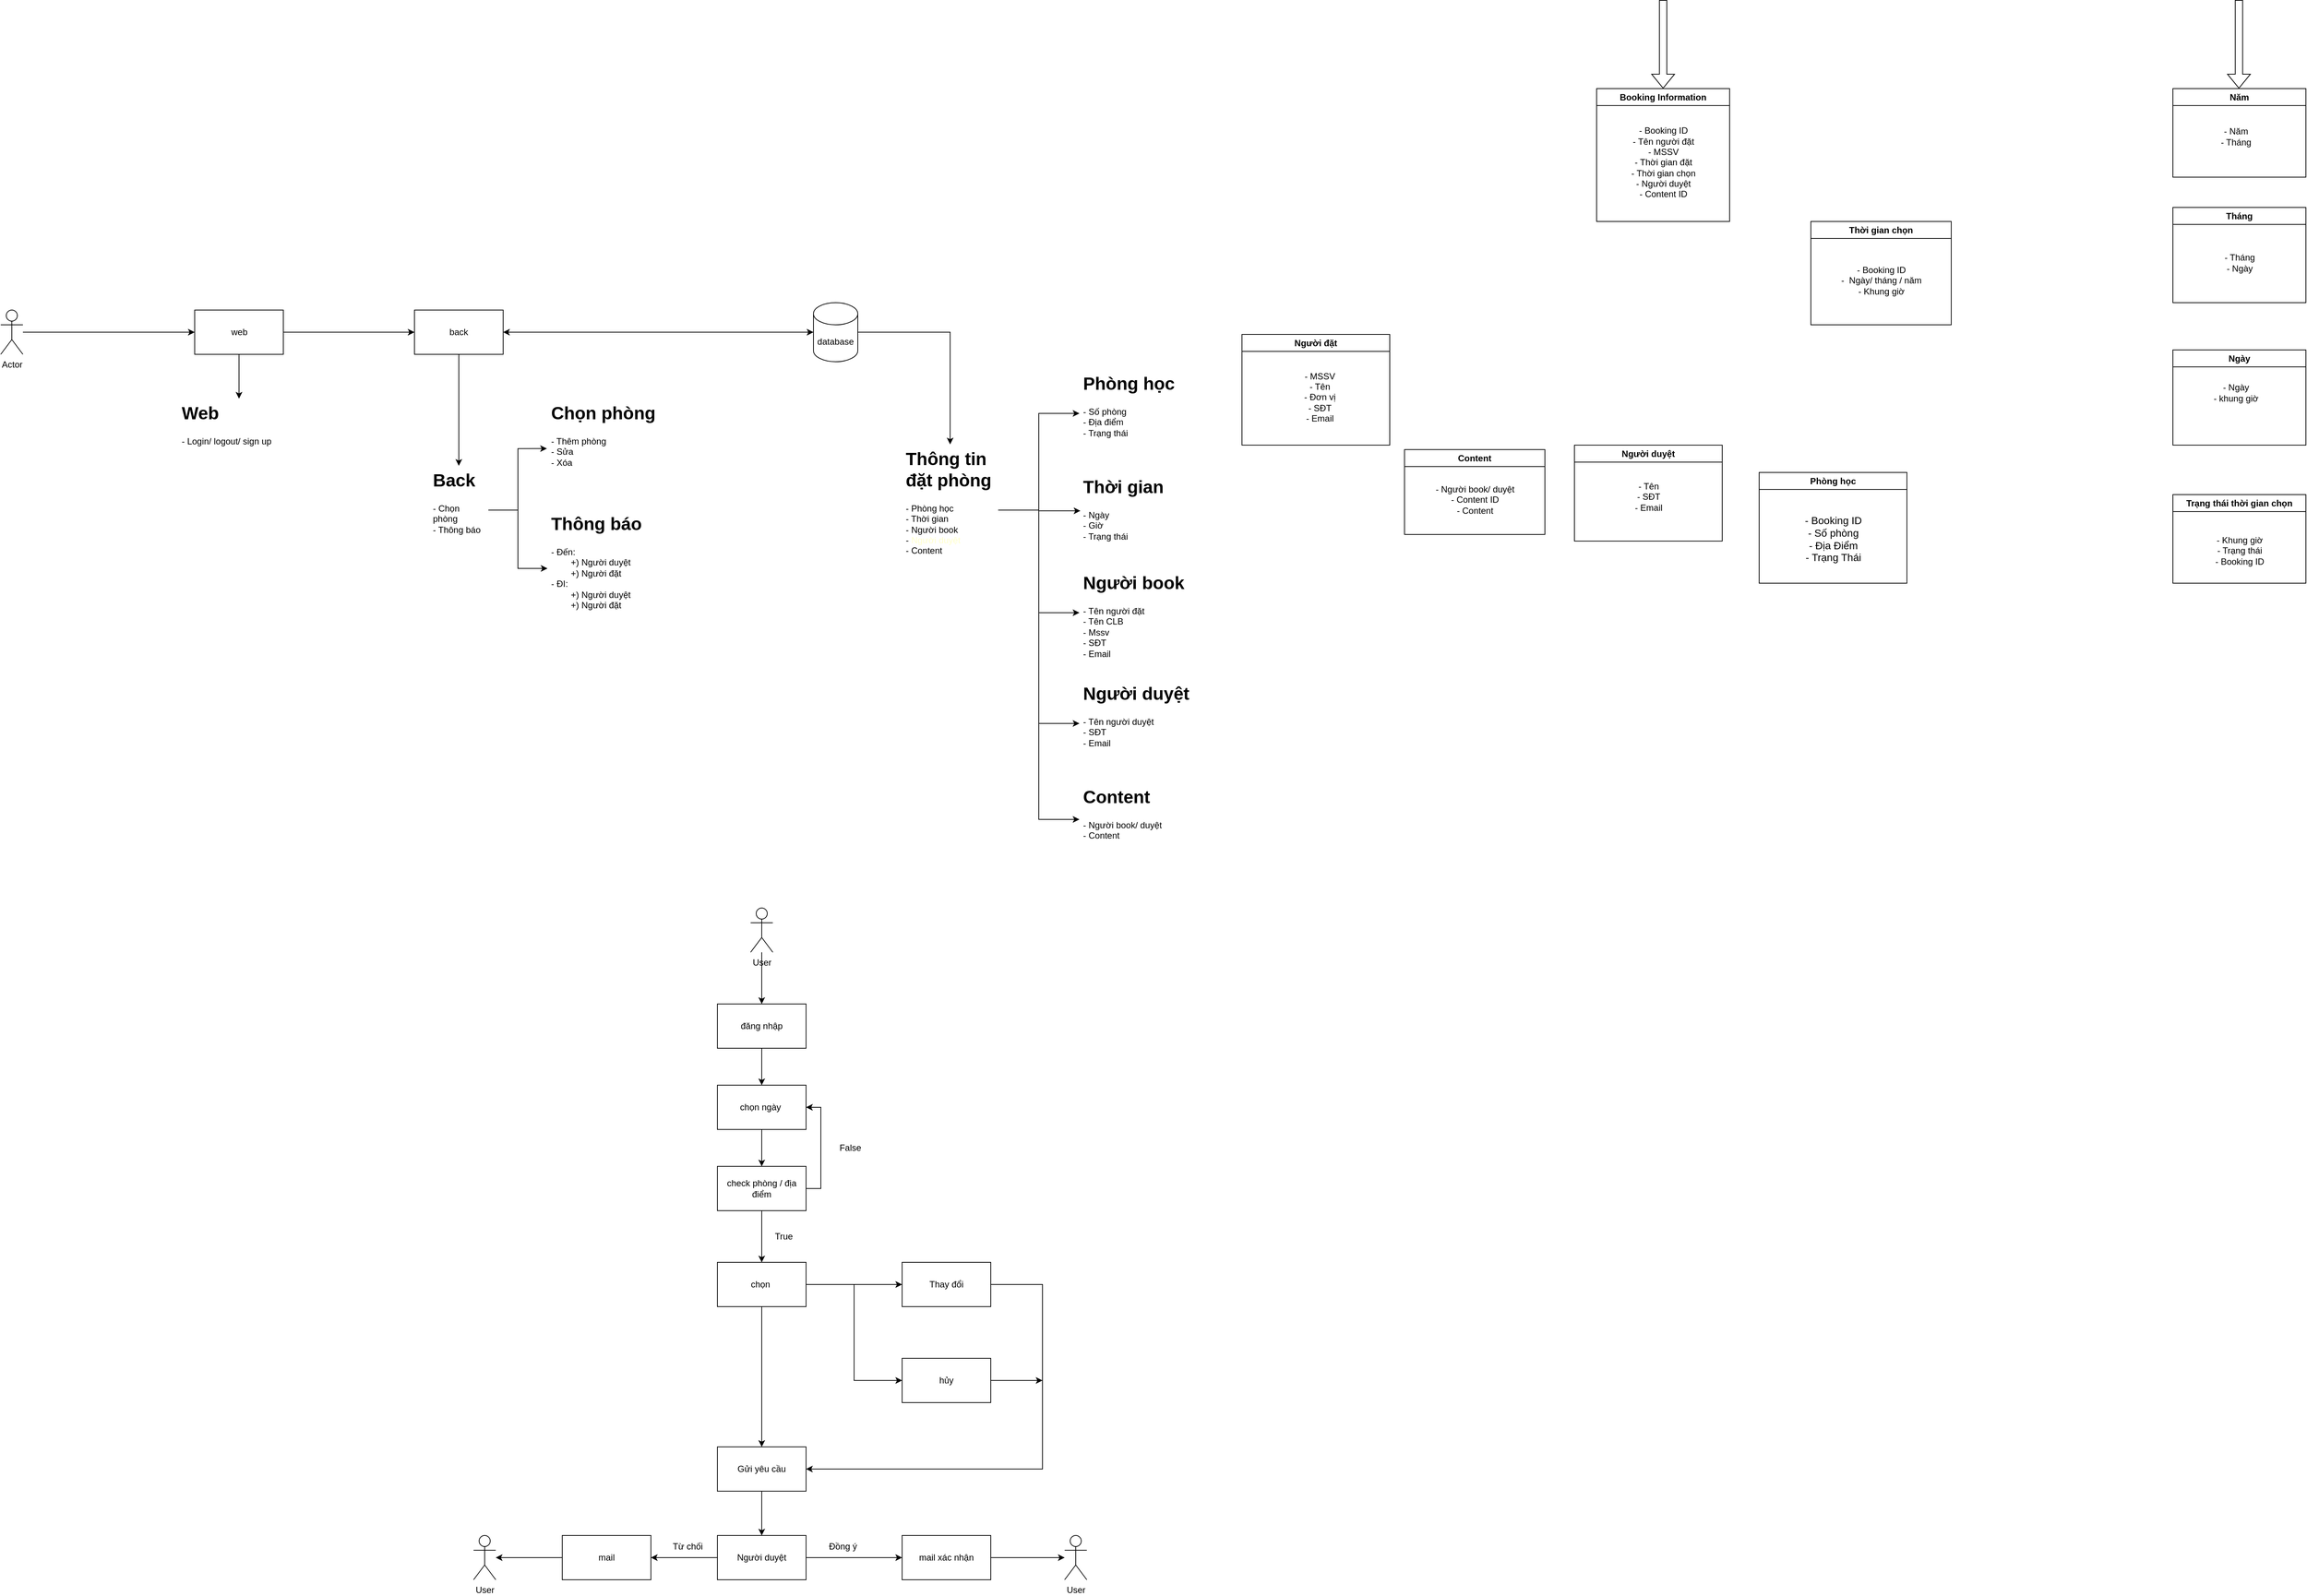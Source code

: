 <mxfile version="21.5.0" type="github">
  <diagram name="Page-1" id="0Z_fvb3zeO-kxQGzWtkH">
    <mxGraphModel dx="1293" dy="1741" grid="1" gridSize="10" guides="1" tooltips="1" connect="1" arrows="1" fold="1" page="1" pageScale="1" pageWidth="850" pageHeight="1100" math="0" shadow="0">
      <root>
        <mxCell id="0" />
        <mxCell id="1" parent="0" />
        <mxCell id="f2lSKn92w14DXW7jm6LT-5" value="" style="edgeStyle=orthogonalEdgeStyle;rounded=0;orthogonalLoop=1;jettySize=auto;html=1;" parent="1" source="f2lSKn92w14DXW7jm6LT-1" target="f2lSKn92w14DXW7jm6LT-3" edge="1">
          <mxGeometry relative="1" as="geometry" />
        </mxCell>
        <mxCell id="f2lSKn92w14DXW7jm6LT-1" value="Actor" style="shape=umlActor;verticalLabelPosition=bottom;verticalAlign=top;html=1;outlineConnect=0;" parent="1" vertex="1">
          <mxGeometry x="20" y="340" width="30" height="60" as="geometry" />
        </mxCell>
        <mxCell id="f2lSKn92w14DXW7jm6LT-7" style="edgeStyle=orthogonalEdgeStyle;rounded=0;orthogonalLoop=1;jettySize=auto;html=1;exitX=1;exitY=0.5;exitDx=0;exitDy=0;entryX=0;entryY=0.5;entryDx=0;entryDy=0;" parent="1" source="f2lSKn92w14DXW7jm6LT-3" target="f2lSKn92w14DXW7jm6LT-6" edge="1">
          <mxGeometry relative="1" as="geometry" />
        </mxCell>
        <mxCell id="f2lSKn92w14DXW7jm6LT-33" value="" style="edgeStyle=orthogonalEdgeStyle;rounded=0;orthogonalLoop=1;jettySize=auto;html=1;" parent="1" source="f2lSKn92w14DXW7jm6LT-3" target="f2lSKn92w14DXW7jm6LT-32" edge="1">
          <mxGeometry relative="1" as="geometry" />
        </mxCell>
        <mxCell id="f2lSKn92w14DXW7jm6LT-3" value="web" style="rounded=0;whiteSpace=wrap;html=1;" parent="1" vertex="1">
          <mxGeometry x="282.5" y="340" width="120" height="60" as="geometry" />
        </mxCell>
        <mxCell id="f2lSKn92w14DXW7jm6LT-29" style="edgeStyle=orthogonalEdgeStyle;rounded=0;orthogonalLoop=1;jettySize=auto;html=1;entryX=0.5;entryY=0;entryDx=0;entryDy=0;" parent="1" source="f2lSKn92w14DXW7jm6LT-6" target="f2lSKn92w14DXW7jm6LT-12" edge="1">
          <mxGeometry relative="1" as="geometry" />
        </mxCell>
        <mxCell id="f2lSKn92w14DXW7jm6LT-6" value="back" style="rounded=0;whiteSpace=wrap;html=1;" parent="1" vertex="1">
          <mxGeometry x="580" y="340" width="120" height="60" as="geometry" />
        </mxCell>
        <mxCell id="f2lSKn92w14DXW7jm6LT-19" value="" style="edgeStyle=orthogonalEdgeStyle;rounded=0;orthogonalLoop=1;jettySize=auto;html=1;" parent="1" source="f2lSKn92w14DXW7jm6LT-8" target="f2lSKn92w14DXW7jm6LT-13" edge="1">
          <mxGeometry relative="1" as="geometry" />
        </mxCell>
        <mxCell id="f2lSKn92w14DXW7jm6LT-8" value="database" style="shape=cylinder3;whiteSpace=wrap;html=1;boundedLbl=1;backgroundOutline=1;size=15;" parent="1" vertex="1">
          <mxGeometry x="1120" y="330" width="60" height="80" as="geometry" />
        </mxCell>
        <mxCell id="f2lSKn92w14DXW7jm6LT-9" value="" style="endArrow=classic;startArrow=classic;html=1;rounded=0;exitX=1;exitY=0.5;exitDx=0;exitDy=0;entryX=0;entryY=0.5;entryDx=0;entryDy=0;entryPerimeter=0;" parent="1" source="f2lSKn92w14DXW7jm6LT-6" target="f2lSKn92w14DXW7jm6LT-8" edge="1">
          <mxGeometry width="50" height="50" relative="1" as="geometry">
            <mxPoint x="550" y="390" as="sourcePoint" />
            <mxPoint x="600" y="340" as="targetPoint" />
          </mxGeometry>
        </mxCell>
        <mxCell id="f2lSKn92w14DXW7jm6LT-30" style="edgeStyle=orthogonalEdgeStyle;rounded=0;orthogonalLoop=1;jettySize=auto;html=1;entryX=-0.004;entryY=0.564;entryDx=0;entryDy=0;entryPerimeter=0;" parent="1" source="f2lSKn92w14DXW7jm6LT-12" target="f2lSKn92w14DXW7jm6LT-24" edge="1">
          <mxGeometry relative="1" as="geometry" />
        </mxCell>
        <mxCell id="f2lSKn92w14DXW7jm6LT-31" style="edgeStyle=orthogonalEdgeStyle;rounded=0;orthogonalLoop=1;jettySize=auto;html=1;entryX=0;entryY=0.5;entryDx=0;entryDy=0;" parent="1" source="f2lSKn92w14DXW7jm6LT-12" target="f2lSKn92w14DXW7jm6LT-25" edge="1">
          <mxGeometry relative="1" as="geometry" />
        </mxCell>
        <mxCell id="f2lSKn92w14DXW7jm6LT-12" value="&lt;h1&gt;Back&lt;/h1&gt;&lt;div&gt;- Chọn phòng&lt;/div&gt;&lt;div&gt;- Thông báo&lt;/div&gt;" style="text;html=1;strokeColor=none;fillColor=none;spacing=5;spacingTop=-20;whiteSpace=wrap;overflow=hidden;rounded=0;" parent="1" vertex="1">
          <mxGeometry x="600" y="551" width="80" height="120" as="geometry" />
        </mxCell>
        <mxCell id="f2lSKn92w14DXW7jm6LT-20" style="edgeStyle=orthogonalEdgeStyle;rounded=0;orthogonalLoop=1;jettySize=auto;html=1;" parent="1" source="f2lSKn92w14DXW7jm6LT-13" target="f2lSKn92w14DXW7jm6LT-14" edge="1">
          <mxGeometry relative="1" as="geometry" />
        </mxCell>
        <mxCell id="f2lSKn92w14DXW7jm6LT-21" style="edgeStyle=orthogonalEdgeStyle;rounded=0;orthogonalLoop=1;jettySize=auto;html=1;entryX=0.007;entryY=0.433;entryDx=0;entryDy=0;entryPerimeter=0;" parent="1" source="f2lSKn92w14DXW7jm6LT-13" target="f2lSKn92w14DXW7jm6LT-15" edge="1">
          <mxGeometry relative="1" as="geometry" />
        </mxCell>
        <mxCell id="f2lSKn92w14DXW7jm6LT-22" style="edgeStyle=orthogonalEdgeStyle;rounded=0;orthogonalLoop=1;jettySize=auto;html=1;" parent="1" source="f2lSKn92w14DXW7jm6LT-13" target="f2lSKn92w14DXW7jm6LT-17" edge="1">
          <mxGeometry relative="1" as="geometry" />
        </mxCell>
        <mxCell id="f2lSKn92w14DXW7jm6LT-23" style="edgeStyle=orthogonalEdgeStyle;rounded=0;orthogonalLoop=1;jettySize=auto;html=1;entryX=0;entryY=0.5;entryDx=0;entryDy=0;" parent="1" source="f2lSKn92w14DXW7jm6LT-13" target="f2lSKn92w14DXW7jm6LT-18" edge="1">
          <mxGeometry relative="1" as="geometry" />
        </mxCell>
        <mxCell id="b7pJj_MtqQxg6-V4zT9a-1" style="edgeStyle=orthogonalEdgeStyle;rounded=0;orthogonalLoop=1;jettySize=auto;html=1;entryX=0;entryY=0.5;entryDx=0;entryDy=0;" edge="1" parent="1" source="f2lSKn92w14DXW7jm6LT-13" target="f2lSKn92w14DXW7jm6LT-27">
          <mxGeometry relative="1" as="geometry" />
        </mxCell>
        <mxCell id="f2lSKn92w14DXW7jm6LT-13" value="&lt;h1&gt;Thông tin đặt phòng&lt;/h1&gt;&lt;div&gt;- Phòng học&lt;/div&gt;&lt;div&gt;- Thời gian&amp;nbsp;&lt;/div&gt;&lt;div&gt;- Người book&lt;/div&gt;&lt;div&gt;- &lt;font color=&quot;#ffffcc&quot;&gt;Người duyệt&lt;/font&gt;&lt;/div&gt;&lt;div&gt;- Content&amp;nbsp;&lt;/div&gt;" style="text;html=1;strokeColor=none;fillColor=none;spacing=5;spacingTop=-20;whiteSpace=wrap;overflow=hidden;rounded=0;" parent="1" vertex="1">
          <mxGeometry x="1240" y="522" width="130" height="178" as="geometry" />
        </mxCell>
        <mxCell id="f2lSKn92w14DXW7jm6LT-14" value="&lt;h1&gt;Phòng học&lt;/h1&gt;&lt;div&gt;- Số phòng&lt;/div&gt;&lt;div&gt;- Địa điểm&lt;/div&gt;&lt;div&gt;- Trạng thái&lt;/div&gt;&lt;div&gt;&lt;br&gt;&lt;/div&gt;" style="text;html=1;strokeColor=none;fillColor=none;spacing=5;spacingTop=-20;whiteSpace=wrap;overflow=hidden;rounded=0;" parent="1" vertex="1">
          <mxGeometry x="1480" y="420" width="190" height="120" as="geometry" />
        </mxCell>
        <mxCell id="f2lSKn92w14DXW7jm6LT-15" value="&lt;h1&gt;Thời gian&amp;nbsp;&lt;/h1&gt;&lt;div&gt;- Ngày&lt;/div&gt;&lt;div&gt;- Giờ&lt;/div&gt;&lt;div&gt;- Trạng thái&lt;/div&gt;" style="text;html=1;strokeColor=none;fillColor=none;spacing=5;spacingTop=-20;whiteSpace=wrap;overflow=hidden;rounded=0;" parent="1" vertex="1">
          <mxGeometry x="1480" y="560" width="190" height="120" as="geometry" />
        </mxCell>
        <mxCell id="f2lSKn92w14DXW7jm6LT-17" value="&lt;h1&gt;Người book&lt;/h1&gt;&lt;div&gt;- Tên người đặt&lt;/div&gt;&lt;div&gt;- Tên CLB&lt;/div&gt;&lt;div&gt;- Mssv&lt;/div&gt;&lt;div&gt;- SĐT&lt;/div&gt;&lt;div&gt;- Email&lt;/div&gt;" style="text;html=1;strokeColor=none;fillColor=none;spacing=5;spacingTop=-20;whiteSpace=wrap;overflow=hidden;rounded=0;" parent="1" vertex="1">
          <mxGeometry x="1480" y="690" width="180" height="120" as="geometry" />
        </mxCell>
        <mxCell id="f2lSKn92w14DXW7jm6LT-18" value="&lt;h1&gt;Người duyệt&lt;/h1&gt;&lt;div&gt;- Tên người duyệt&lt;/div&gt;&lt;div&gt;- SĐT&lt;/div&gt;&lt;div&gt;- Email&lt;/div&gt;" style="text;html=1;strokeColor=none;fillColor=none;spacing=5;spacingTop=-20;whiteSpace=wrap;overflow=hidden;rounded=0;" parent="1" vertex="1">
          <mxGeometry x="1480" y="840" width="190" height="120" as="geometry" />
        </mxCell>
        <mxCell id="f2lSKn92w14DXW7jm6LT-24" value="&lt;h1&gt;Chọn phòng&lt;/h1&gt;&lt;div&gt;- Thêm phòng&lt;/div&gt;&lt;div&gt;- Sửa&lt;/div&gt;&lt;div&gt;- Xóa&lt;/div&gt;" style="text;html=1;strokeColor=none;fillColor=none;spacing=5;spacingTop=-20;whiteSpace=wrap;overflow=hidden;rounded=0;" parent="1" vertex="1">
          <mxGeometry x="760" y="460" width="190" height="120" as="geometry" />
        </mxCell>
        <mxCell id="f2lSKn92w14DXW7jm6LT-25" value="&lt;h1&gt;Thông báo&lt;/h1&gt;&lt;div&gt;- Đến:&lt;/div&gt;&lt;div&gt;&lt;span style=&quot;white-space: pre;&quot;&gt;&#x9;&lt;/span&gt;+) Người duyệt&lt;br&gt;&lt;/div&gt;&lt;div&gt;&lt;span style=&quot;white-space: pre;&quot;&gt;&#x9;&lt;/span&gt;+) Người đặt&lt;br&gt;&lt;/div&gt;&lt;div&gt;- ĐI:&lt;/div&gt;&lt;div&gt;&lt;span style=&quot;white-space: pre;&quot;&gt;&#x9;&lt;/span&gt;+) Người duyệt&lt;br&gt;&lt;/div&gt;&lt;div&gt;&lt;span style=&quot;white-space: pre;&quot;&gt;&#x9;&lt;/span&gt;+) Người đặt&lt;br&gt;&lt;/div&gt;" style="text;html=1;strokeColor=none;fillColor=none;spacing=5;spacingTop=-20;whiteSpace=wrap;overflow=hidden;rounded=0;" parent="1" vertex="1">
          <mxGeometry x="760" y="610" width="190" height="160" as="geometry" />
        </mxCell>
        <mxCell id="f2lSKn92w14DXW7jm6LT-27" value="&lt;h1&gt;Content&lt;/h1&gt;&lt;div&gt;- Người book/ duyệt&lt;/div&gt;&lt;div&gt;- Content&lt;/div&gt;" style="text;html=1;strokeColor=none;fillColor=none;spacing=5;spacingTop=-20;whiteSpace=wrap;overflow=hidden;rounded=0;" parent="1" vertex="1">
          <mxGeometry x="1480" y="980" width="170" height="100" as="geometry" />
        </mxCell>
        <mxCell id="f2lSKn92w14DXW7jm6LT-32" value="&lt;h1&gt;Web&lt;/h1&gt;&lt;div&gt;- Login/ logout/ sign up&lt;/div&gt;" style="text;html=1;strokeColor=none;fillColor=none;spacing=5;spacingTop=-20;whiteSpace=wrap;overflow=hidden;rounded=0;" parent="1" vertex="1">
          <mxGeometry x="260" y="460" width="165" height="100" as="geometry" />
        </mxCell>
        <mxCell id="b7pJj_MtqQxg6-V4zT9a-17" value="" style="edgeStyle=orthogonalEdgeStyle;rounded=0;orthogonalLoop=1;jettySize=auto;html=1;" edge="1" parent="1" source="b7pJj_MtqQxg6-V4zT9a-6" target="b7pJj_MtqQxg6-V4zT9a-8">
          <mxGeometry relative="1" as="geometry" />
        </mxCell>
        <mxCell id="b7pJj_MtqQxg6-V4zT9a-6" value="User" style="shape=umlActor;verticalLabelPosition=bottom;verticalAlign=top;html=1;outlineConnect=0;" vertex="1" parent="1">
          <mxGeometry x="1035" y="1150" width="30" height="60" as="geometry" />
        </mxCell>
        <mxCell id="b7pJj_MtqQxg6-V4zT9a-18" value="" style="edgeStyle=orthogonalEdgeStyle;rounded=0;orthogonalLoop=1;jettySize=auto;html=1;" edge="1" parent="1" source="b7pJj_MtqQxg6-V4zT9a-8" target="b7pJj_MtqQxg6-V4zT9a-9">
          <mxGeometry relative="1" as="geometry" />
        </mxCell>
        <mxCell id="b7pJj_MtqQxg6-V4zT9a-8" value="đăng nhập" style="rounded=0;whiteSpace=wrap;html=1;" vertex="1" parent="1">
          <mxGeometry x="990" y="1280" width="120" height="60" as="geometry" />
        </mxCell>
        <mxCell id="b7pJj_MtqQxg6-V4zT9a-19" value="" style="edgeStyle=orthogonalEdgeStyle;rounded=0;orthogonalLoop=1;jettySize=auto;html=1;" edge="1" parent="1" source="b7pJj_MtqQxg6-V4zT9a-9" target="b7pJj_MtqQxg6-V4zT9a-10">
          <mxGeometry relative="1" as="geometry" />
        </mxCell>
        <mxCell id="b7pJj_MtqQxg6-V4zT9a-9" value="chọn ngày&amp;nbsp;" style="rounded=0;whiteSpace=wrap;html=1;" vertex="1" parent="1">
          <mxGeometry x="990" y="1390" width="120" height="60" as="geometry" />
        </mxCell>
        <mxCell id="b7pJj_MtqQxg6-V4zT9a-20" style="edgeStyle=orthogonalEdgeStyle;rounded=0;orthogonalLoop=1;jettySize=auto;html=1;entryX=1;entryY=0.5;entryDx=0;entryDy=0;" edge="1" parent="1" source="b7pJj_MtqQxg6-V4zT9a-10" target="b7pJj_MtqQxg6-V4zT9a-9">
          <mxGeometry relative="1" as="geometry">
            <Array as="points">
              <mxPoint x="1130" y="1530" />
              <mxPoint x="1130" y="1420" />
            </Array>
          </mxGeometry>
        </mxCell>
        <mxCell id="b7pJj_MtqQxg6-V4zT9a-21" value="" style="edgeStyle=orthogonalEdgeStyle;rounded=0;orthogonalLoop=1;jettySize=auto;html=1;" edge="1" parent="1" source="b7pJj_MtqQxg6-V4zT9a-10" target="b7pJj_MtqQxg6-V4zT9a-11">
          <mxGeometry relative="1" as="geometry" />
        </mxCell>
        <mxCell id="b7pJj_MtqQxg6-V4zT9a-10" value="check phòng / địa điểm" style="rounded=0;whiteSpace=wrap;html=1;" vertex="1" parent="1">
          <mxGeometry x="990" y="1500" width="120" height="60" as="geometry" />
        </mxCell>
        <mxCell id="b7pJj_MtqQxg6-V4zT9a-24" style="edgeStyle=orthogonalEdgeStyle;rounded=0;orthogonalLoop=1;jettySize=auto;html=1;entryX=0.5;entryY=0;entryDx=0;entryDy=0;" edge="1" parent="1" source="b7pJj_MtqQxg6-V4zT9a-11" target="b7pJj_MtqQxg6-V4zT9a-13">
          <mxGeometry relative="1" as="geometry" />
        </mxCell>
        <mxCell id="b7pJj_MtqQxg6-V4zT9a-25" style="edgeStyle=orthogonalEdgeStyle;rounded=0;orthogonalLoop=1;jettySize=auto;html=1;entryX=0;entryY=0.5;entryDx=0;entryDy=0;" edge="1" parent="1" source="b7pJj_MtqQxg6-V4zT9a-11" target="b7pJj_MtqQxg6-V4zT9a-16">
          <mxGeometry relative="1" as="geometry" />
        </mxCell>
        <mxCell id="b7pJj_MtqQxg6-V4zT9a-26" style="edgeStyle=orthogonalEdgeStyle;rounded=0;orthogonalLoop=1;jettySize=auto;html=1;entryX=0;entryY=0.5;entryDx=0;entryDy=0;" edge="1" parent="1" source="b7pJj_MtqQxg6-V4zT9a-11" target="b7pJj_MtqQxg6-V4zT9a-15">
          <mxGeometry relative="1" as="geometry" />
        </mxCell>
        <mxCell id="b7pJj_MtqQxg6-V4zT9a-11" value="chọn&amp;nbsp;" style="rounded=0;whiteSpace=wrap;html=1;" vertex="1" parent="1">
          <mxGeometry x="990" y="1630" width="120" height="60" as="geometry" />
        </mxCell>
        <mxCell id="b7pJj_MtqQxg6-V4zT9a-31" value="" style="edgeStyle=orthogonalEdgeStyle;rounded=0;orthogonalLoop=1;jettySize=auto;html=1;" edge="1" parent="1" source="b7pJj_MtqQxg6-V4zT9a-13" target="b7pJj_MtqQxg6-V4zT9a-30">
          <mxGeometry relative="1" as="geometry" />
        </mxCell>
        <mxCell id="b7pJj_MtqQxg6-V4zT9a-13" value="Gửi yêu cầu" style="rounded=0;whiteSpace=wrap;html=1;" vertex="1" parent="1">
          <mxGeometry x="990" y="1880" width="120" height="60" as="geometry" />
        </mxCell>
        <mxCell id="b7pJj_MtqQxg6-V4zT9a-29" style="edgeStyle=orthogonalEdgeStyle;rounded=0;orthogonalLoop=1;jettySize=auto;html=1;" edge="1" parent="1" source="b7pJj_MtqQxg6-V4zT9a-15">
          <mxGeometry relative="1" as="geometry">
            <mxPoint x="1430" y="1790" as="targetPoint" />
          </mxGeometry>
        </mxCell>
        <mxCell id="b7pJj_MtqQxg6-V4zT9a-15" value="hủy" style="rounded=0;whiteSpace=wrap;html=1;" vertex="1" parent="1">
          <mxGeometry x="1240" y="1760" width="120" height="60" as="geometry" />
        </mxCell>
        <mxCell id="b7pJj_MtqQxg6-V4zT9a-28" style="edgeStyle=orthogonalEdgeStyle;rounded=0;orthogonalLoop=1;jettySize=auto;html=1;entryX=1;entryY=0.5;entryDx=0;entryDy=0;" edge="1" parent="1" source="b7pJj_MtqQxg6-V4zT9a-16" target="b7pJj_MtqQxg6-V4zT9a-13">
          <mxGeometry relative="1" as="geometry">
            <Array as="points">
              <mxPoint x="1430" y="1660" />
              <mxPoint x="1430" y="1910" />
            </Array>
          </mxGeometry>
        </mxCell>
        <mxCell id="b7pJj_MtqQxg6-V4zT9a-16" value="Thay đổi" style="rounded=0;whiteSpace=wrap;html=1;" vertex="1" parent="1">
          <mxGeometry x="1240" y="1630" width="120" height="60" as="geometry" />
        </mxCell>
        <mxCell id="b7pJj_MtqQxg6-V4zT9a-22" value="False" style="text;html=1;strokeColor=none;fillColor=none;align=center;verticalAlign=middle;whiteSpace=wrap;rounded=0;" vertex="1" parent="1">
          <mxGeometry x="1140" y="1460" width="60" height="30" as="geometry" />
        </mxCell>
        <mxCell id="b7pJj_MtqQxg6-V4zT9a-23" value="True" style="text;html=1;strokeColor=none;fillColor=none;align=center;verticalAlign=middle;whiteSpace=wrap;rounded=0;" vertex="1" parent="1">
          <mxGeometry x="1050" y="1580" width="60" height="30" as="geometry" />
        </mxCell>
        <mxCell id="b7pJj_MtqQxg6-V4zT9a-37" value="" style="edgeStyle=orthogonalEdgeStyle;rounded=0;orthogonalLoop=1;jettySize=auto;html=1;" edge="1" parent="1" source="b7pJj_MtqQxg6-V4zT9a-30">
          <mxGeometry relative="1" as="geometry">
            <mxPoint x="900" y="2030" as="targetPoint" />
          </mxGeometry>
        </mxCell>
        <mxCell id="b7pJj_MtqQxg6-V4zT9a-42" style="edgeStyle=orthogonalEdgeStyle;rounded=0;orthogonalLoop=1;jettySize=auto;html=1;" edge="1" parent="1" source="b7pJj_MtqQxg6-V4zT9a-30" target="b7pJj_MtqQxg6-V4zT9a-40">
          <mxGeometry relative="1" as="geometry" />
        </mxCell>
        <mxCell id="b7pJj_MtqQxg6-V4zT9a-30" value="Người duyệt" style="rounded=0;whiteSpace=wrap;html=1;" vertex="1" parent="1">
          <mxGeometry x="990" y="2000" width="120" height="60" as="geometry" />
        </mxCell>
        <mxCell id="b7pJj_MtqQxg6-V4zT9a-34" value="Đồng ý" style="text;html=1;strokeColor=none;fillColor=none;align=center;verticalAlign=middle;whiteSpace=wrap;rounded=0;" vertex="1" parent="1">
          <mxGeometry x="1130" y="2000" width="60" height="30" as="geometry" />
        </mxCell>
        <mxCell id="b7pJj_MtqQxg6-V4zT9a-38" value="Từ chối" style="text;html=1;strokeColor=none;fillColor=none;align=center;verticalAlign=middle;whiteSpace=wrap;rounded=0;" vertex="1" parent="1">
          <mxGeometry x="920" y="2000" width="60" height="30" as="geometry" />
        </mxCell>
        <mxCell id="b7pJj_MtqQxg6-V4zT9a-46" value="" style="edgeStyle=orthogonalEdgeStyle;rounded=0;orthogonalLoop=1;jettySize=auto;html=1;" edge="1" parent="1" source="b7pJj_MtqQxg6-V4zT9a-40" target="b7pJj_MtqQxg6-V4zT9a-45">
          <mxGeometry relative="1" as="geometry" />
        </mxCell>
        <mxCell id="b7pJj_MtqQxg6-V4zT9a-40" value="mail xác nhận" style="rounded=0;whiteSpace=wrap;html=1;" vertex="1" parent="1">
          <mxGeometry x="1240" y="2000" width="120" height="60" as="geometry" />
        </mxCell>
        <mxCell id="b7pJj_MtqQxg6-V4zT9a-45" value="User" style="shape=umlActor;verticalLabelPosition=bottom;verticalAlign=top;html=1;outlineConnect=0;" vertex="1" parent="1">
          <mxGeometry x="1460" y="2000" width="30" height="60" as="geometry" />
        </mxCell>
        <mxCell id="b7pJj_MtqQxg6-V4zT9a-50" value="" style="edgeStyle=orthogonalEdgeStyle;rounded=0;orthogonalLoop=1;jettySize=auto;html=1;" edge="1" parent="1" source="b7pJj_MtqQxg6-V4zT9a-48" target="b7pJj_MtqQxg6-V4zT9a-49">
          <mxGeometry relative="1" as="geometry" />
        </mxCell>
        <mxCell id="b7pJj_MtqQxg6-V4zT9a-48" value="mail" style="rounded=0;whiteSpace=wrap;html=1;" vertex="1" parent="1">
          <mxGeometry x="780" y="2000" width="120" height="60" as="geometry" />
        </mxCell>
        <mxCell id="b7pJj_MtqQxg6-V4zT9a-49" value="User" style="shape=umlActor;verticalLabelPosition=bottom;verticalAlign=top;html=1;outlineConnect=0;" vertex="1" parent="1">
          <mxGeometry x="660" y="2000" width="30" height="60" as="geometry" />
        </mxCell>
        <mxCell id="b7pJj_MtqQxg6-V4zT9a-58" value="Năm" style="swimlane;whiteSpace=wrap;html=1;" vertex="1" parent="1">
          <mxGeometry x="2960" y="40" width="180" height="120" as="geometry" />
        </mxCell>
        <mxCell id="b7pJj_MtqQxg6-V4zT9a-60" value="- Năm&lt;br&gt;- Tháng" style="text;html=1;align=center;verticalAlign=middle;resizable=0;points=[];autosize=1;strokeColor=none;fillColor=none;" vertex="1" parent="b7pJj_MtqQxg6-V4zT9a-58">
          <mxGeometry x="55" y="45" width="60" height="40" as="geometry" />
        </mxCell>
        <mxCell id="b7pJj_MtqQxg6-V4zT9a-61" value="Phòng học" style="swimlane;whiteSpace=wrap;html=1;" vertex="1" parent="1">
          <mxGeometry x="2400" y="560" width="200" height="150" as="geometry" />
        </mxCell>
        <mxCell id="b7pJj_MtqQxg6-V4zT9a-63" value="&lt;font style=&quot;font-size: 14px;&quot;&gt;- Booking ID&lt;br&gt;- Số phòng&lt;br&gt;- Địa Điểm&lt;br&gt;- Trạng Thái&lt;br&gt;&lt;/font&gt;" style="text;html=1;align=center;verticalAlign=middle;resizable=0;points=[];autosize=1;strokeColor=none;fillColor=none;" vertex="1" parent="b7pJj_MtqQxg6-V4zT9a-61">
          <mxGeometry x="50" y="50" width="100" height="80" as="geometry" />
        </mxCell>
        <mxCell id="b7pJj_MtqQxg6-V4zT9a-64" value="Người đặt" style="swimlane;whiteSpace=wrap;html=1;" vertex="1" parent="1">
          <mxGeometry x="1700" y="373" width="200" height="150" as="geometry" />
        </mxCell>
        <mxCell id="b7pJj_MtqQxg6-V4zT9a-65" value="- MSSV&lt;br&gt;- Tên&lt;br&gt;- Đơn vị&lt;br&gt;- SĐT&lt;br&gt;- Email" style="text;html=1;align=center;verticalAlign=middle;resizable=0;points=[];autosize=1;strokeColor=none;fillColor=none;" vertex="1" parent="b7pJj_MtqQxg6-V4zT9a-64">
          <mxGeometry x="70" y="40" width="70" height="90" as="geometry" />
        </mxCell>
        <mxCell id="b7pJj_MtqQxg6-V4zT9a-66" value="Người duyệt" style="swimlane;whiteSpace=wrap;html=1;" vertex="1" parent="1">
          <mxGeometry x="2150" y="523" width="200" height="130" as="geometry" />
        </mxCell>
        <mxCell id="b7pJj_MtqQxg6-V4zT9a-67" value="- Tên&lt;br&gt;- SĐT&lt;br&gt;- Email" style="text;html=1;align=center;verticalAlign=middle;resizable=0;points=[];autosize=1;strokeColor=none;fillColor=none;" vertex="1" parent="b7pJj_MtqQxg6-V4zT9a-66">
          <mxGeometry x="70" y="40" width="60" height="60" as="geometry" />
        </mxCell>
        <mxCell id="b7pJj_MtqQxg6-V4zT9a-68" value="Content" style="swimlane;whiteSpace=wrap;html=1;" vertex="1" parent="1">
          <mxGeometry x="1920" y="529" width="190" height="115" as="geometry" />
        </mxCell>
        <mxCell id="b7pJj_MtqQxg6-V4zT9a-69" value="- Người book/ duyệt&lt;br&gt;- Content ID&lt;br&gt;- Content" style="text;html=1;align=center;verticalAlign=middle;resizable=0;points=[];autosize=1;strokeColor=none;fillColor=none;" vertex="1" parent="b7pJj_MtqQxg6-V4zT9a-68">
          <mxGeometry x="30" y="38" width="130" height="60" as="geometry" />
        </mxCell>
        <mxCell id="b7pJj_MtqQxg6-V4zT9a-70" value="Booking Information" style="swimlane;whiteSpace=wrap;html=1;" vertex="1" parent="1">
          <mxGeometry x="2180" y="40" width="180" height="180" as="geometry" />
        </mxCell>
        <mxCell id="b7pJj_MtqQxg6-V4zT9a-72" value="- Booking ID&lt;br&gt;- Tên người đặt&lt;br&gt;- MSSV&lt;br&gt;- Thời gian đặt&lt;br&gt;- Thời gian chọn&lt;br&gt;- Người duyệt&lt;br&gt;- Content ID" style="text;html=1;align=center;verticalAlign=middle;resizable=0;points=[];autosize=1;strokeColor=none;fillColor=none;" vertex="1" parent="b7pJj_MtqQxg6-V4zT9a-70">
          <mxGeometry x="35" y="45" width="110" height="110" as="geometry" />
        </mxCell>
        <mxCell id="b7pJj_MtqQxg6-V4zT9a-73" value="Tháng" style="swimlane;whiteSpace=wrap;html=1;" vertex="1" parent="1">
          <mxGeometry x="2960" y="201" width="180" height="129" as="geometry" />
        </mxCell>
        <mxCell id="b7pJj_MtqQxg6-V4zT9a-74" value="- Tháng&lt;br&gt;- Ngày" style="text;html=1;align=center;verticalAlign=middle;resizable=0;points=[];autosize=1;strokeColor=none;fillColor=none;" vertex="1" parent="b7pJj_MtqQxg6-V4zT9a-73">
          <mxGeometry x="60" y="55" width="60" height="40" as="geometry" />
        </mxCell>
        <mxCell id="b7pJj_MtqQxg6-V4zT9a-75" value="Ngày" style="swimlane;whiteSpace=wrap;html=1;" vertex="1" parent="1">
          <mxGeometry x="2960" y="394" width="180" height="129" as="geometry" />
        </mxCell>
        <mxCell id="b7pJj_MtqQxg6-V4zT9a-79" value="- Ngày&lt;br&gt;- khung giờ" style="text;html=1;align=center;verticalAlign=middle;resizable=0;points=[];autosize=1;strokeColor=none;fillColor=none;" vertex="1" parent="b7pJj_MtqQxg6-V4zT9a-75">
          <mxGeometry x="45" y="38" width="80" height="40" as="geometry" />
        </mxCell>
        <mxCell id="b7pJj_MtqQxg6-V4zT9a-77" value="Thời gian chọn" style="swimlane;whiteSpace=wrap;html=1;" vertex="1" parent="1">
          <mxGeometry x="2470" y="220" width="190" height="140" as="geometry" />
        </mxCell>
        <mxCell id="b7pJj_MtqQxg6-V4zT9a-78" value="- Booking ID&lt;br&gt;-&amp;nbsp; Ngày/ tháng / năm&lt;br&gt;- Khung giờ" style="text;html=1;align=center;verticalAlign=middle;resizable=0;points=[];autosize=1;strokeColor=none;fillColor=none;" vertex="1" parent="b7pJj_MtqQxg6-V4zT9a-77">
          <mxGeometry x="30" y="50" width="130" height="60" as="geometry" />
        </mxCell>
        <mxCell id="b7pJj_MtqQxg6-V4zT9a-80" value="Trạng thái thời gian chọn" style="swimlane;whiteSpace=wrap;html=1;" vertex="1" parent="1">
          <mxGeometry x="2960" y="590" width="180" height="120" as="geometry" />
        </mxCell>
        <mxCell id="b7pJj_MtqQxg6-V4zT9a-81" value="- Khung giờ&lt;br&gt;- Trạng thái&lt;br&gt;- Booking ID" style="text;html=1;align=center;verticalAlign=middle;resizable=0;points=[];autosize=1;strokeColor=none;fillColor=none;" vertex="1" parent="b7pJj_MtqQxg6-V4zT9a-80">
          <mxGeometry x="45" y="46" width="90" height="60" as="geometry" />
        </mxCell>
        <mxCell id="b7pJj_MtqQxg6-V4zT9a-82" value="" style="shape=flexArrow;endArrow=classic;html=1;rounded=0;entryX=0.5;entryY=0;entryDx=0;entryDy=0;" edge="1" parent="1" target="b7pJj_MtqQxg6-V4zT9a-70">
          <mxGeometry width="50" height="50" relative="1" as="geometry">
            <mxPoint x="2270" y="-80" as="sourcePoint" />
            <mxPoint x="2710" y="180" as="targetPoint" />
          </mxGeometry>
        </mxCell>
        <mxCell id="b7pJj_MtqQxg6-V4zT9a-83" value="" style="shape=flexArrow;endArrow=classic;html=1;rounded=0;entryX=0.5;entryY=0;entryDx=0;entryDy=0;" edge="1" parent="1">
          <mxGeometry width="50" height="50" relative="1" as="geometry">
            <mxPoint x="3049.38" y="-80" as="sourcePoint" />
            <mxPoint x="3049.38" y="40" as="targetPoint" />
          </mxGeometry>
        </mxCell>
      </root>
    </mxGraphModel>
  </diagram>
</mxfile>
